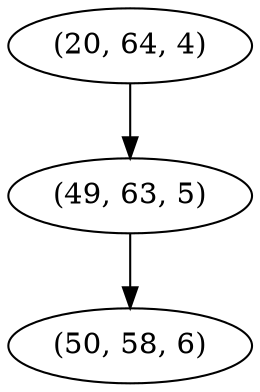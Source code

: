 digraph tree {
    "(20, 64, 4)";
    "(49, 63, 5)";
    "(50, 58, 6)";
    "(20, 64, 4)" -> "(49, 63, 5)";
    "(49, 63, 5)" -> "(50, 58, 6)";
}

